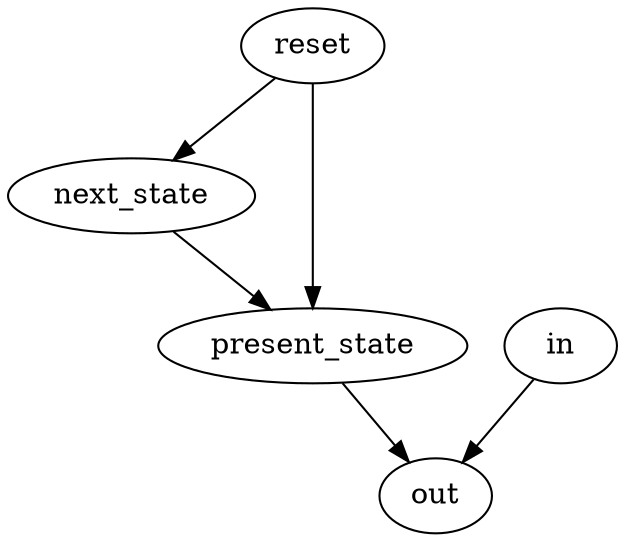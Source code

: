 strict digraph "" {
	reset -> next_state	[weight=1.0];
	reset -> present_state	[weight=2.0];
	next_state -> present_state	[weight=1.0];
	present_state -> out	[weight=1.0];
	in -> out	[weight=1.0];
}

